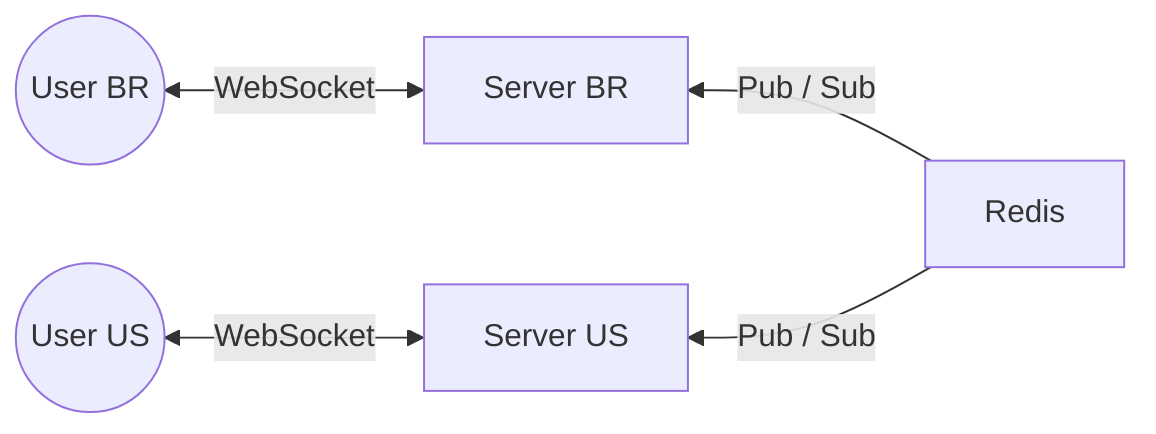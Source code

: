 graph RL
    Redis[Redis]
    Server1[Server BR]
    Server2[Server US]
    User1((User BR))
    User2((User US))
    
    Redis -->|Pub / Sub| Server1
    Redis -->|Pub / Sub| Server2
    Server1 <-->|WebSocket| User1
    Server2 <-->|WebSocket| User2